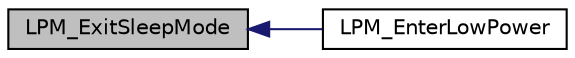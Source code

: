 digraph "LPM_ExitSleepMode"
{
  edge [fontname="Helvetica",fontsize="10",labelfontname="Helvetica",labelfontsize="10"];
  node [fontname="Helvetica",fontsize="10",shape=record];
  rankdir="LR";
  Node21 [label="LPM_ExitSleepMode",height=0.2,width=0.4,color="black", fillcolor="grey75", style="filled", fontcolor="black"];
  Node21 -> Node22 [dir="back",color="midnightblue",fontsize="10",style="solid",fontname="Helvetica"];
  Node22 [label="LPM_EnterLowPower",height=0.2,width=0.4,color="black", fillcolor="white", style="filled",URL="$low__power__manager_8h.html#a8173fa7c3aad5bb718c9ebf5ba44efe3",tooltip="This API shall be used by the application when there is no more code to execute so that the system ma..."];
}
